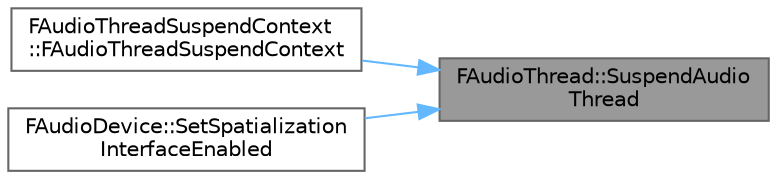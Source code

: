 digraph "FAudioThread::SuspendAudioThread"
{
 // INTERACTIVE_SVG=YES
 // LATEX_PDF_SIZE
  bgcolor="transparent";
  edge [fontname=Helvetica,fontsize=10,labelfontname=Helvetica,labelfontsize=10];
  node [fontname=Helvetica,fontsize=10,shape=box,height=0.2,width=0.4];
  rankdir="RL";
  Node1 [id="Node000001",label="FAudioThread::SuspendAudio\lThread",height=0.2,width=0.4,color="gray40", fillcolor="grey60", style="filled", fontcolor="black",tooltip=" "];
  Node1 -> Node2 [id="edge1_Node000001_Node000002",dir="back",color="steelblue1",style="solid",tooltip=" "];
  Node2 [id="Node000002",label="FAudioThreadSuspendContext\l::FAudioThreadSuspendContext",height=0.2,width=0.4,color="grey40", fillcolor="white", style="filled",URL="$d3/d9b/structFAudioThreadSuspendContext.html#ab6ec04c58da7b5581f5c244f857397a3",tooltip=" "];
  Node1 -> Node3 [id="edge2_Node000001_Node000003",dir="back",color="steelblue1",style="solid",tooltip=" "];
  Node3 [id="Node000003",label="FAudioDevice::SetSpatialization\lInterfaceEnabled",height=0.2,width=0.4,color="grey40", fillcolor="white", style="filled",URL="$d7/db1/classFAudioDevice.html#aae7c1d9f96b181f0e4506bc5ffd4fe7c",tooltip=" "];
}
